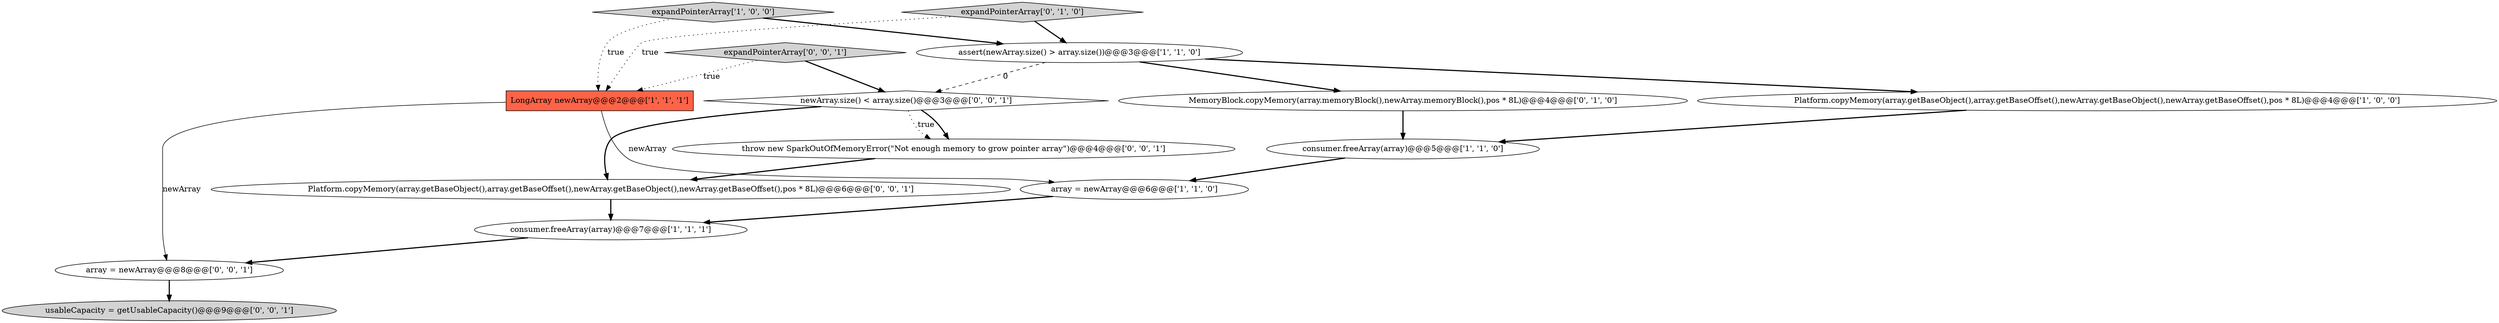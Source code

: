 digraph {
7 [style = filled, label = "MemoryBlock.copyMemory(array.memoryBlock(),newArray.memoryBlock(),pos * 8L)@@@4@@@['0', '1', '0']", fillcolor = white, shape = ellipse image = "AAA0AAABBB2BBB"];
9 [style = filled, label = "array = newArray@@@8@@@['0', '0', '1']", fillcolor = white, shape = ellipse image = "AAA0AAABBB3BBB"];
14 [style = filled, label = "throw new SparkOutOfMemoryError(\"Not enough memory to grow pointer array\")@@@4@@@['0', '0', '1']", fillcolor = white, shape = ellipse image = "AAA0AAABBB3BBB"];
10 [style = filled, label = "usableCapacity = getUsableCapacity()@@@9@@@['0', '0', '1']", fillcolor = lightgray, shape = ellipse image = "AAA0AAABBB3BBB"];
5 [style = filled, label = "expandPointerArray['1', '0', '0']", fillcolor = lightgray, shape = diamond image = "AAA0AAABBB1BBB"];
0 [style = filled, label = "array = newArray@@@6@@@['1', '1', '0']", fillcolor = white, shape = ellipse image = "AAA0AAABBB1BBB"];
12 [style = filled, label = "expandPointerArray['0', '0', '1']", fillcolor = lightgray, shape = diamond image = "AAA0AAABBB3BBB"];
6 [style = filled, label = "LongArray newArray@@@2@@@['1', '1', '1']", fillcolor = tomato, shape = box image = "AAA0AAABBB1BBB"];
8 [style = filled, label = "expandPointerArray['0', '1', '0']", fillcolor = lightgray, shape = diamond image = "AAA0AAABBB2BBB"];
4 [style = filled, label = "consumer.freeArray(array)@@@7@@@['1', '1', '1']", fillcolor = white, shape = ellipse image = "AAA0AAABBB1BBB"];
13 [style = filled, label = "newArray.size() < array.size()@@@3@@@['0', '0', '1']", fillcolor = white, shape = diamond image = "AAA0AAABBB3BBB"];
11 [style = filled, label = "Platform.copyMemory(array.getBaseObject(),array.getBaseOffset(),newArray.getBaseObject(),newArray.getBaseOffset(),pos * 8L)@@@6@@@['0', '0', '1']", fillcolor = white, shape = ellipse image = "AAA0AAABBB3BBB"];
3 [style = filled, label = "Platform.copyMemory(array.getBaseObject(),array.getBaseOffset(),newArray.getBaseObject(),newArray.getBaseOffset(),pos * 8L)@@@4@@@['1', '0', '0']", fillcolor = white, shape = ellipse image = "AAA0AAABBB1BBB"];
1 [style = filled, label = "consumer.freeArray(array)@@@5@@@['1', '1', '0']", fillcolor = white, shape = ellipse image = "AAA0AAABBB1BBB"];
2 [style = filled, label = "assert(newArray.size() > array.size())@@@3@@@['1', '1', '0']", fillcolor = white, shape = ellipse image = "AAA0AAABBB1BBB"];
4->9 [style = bold, label=""];
7->1 [style = bold, label=""];
3->1 [style = bold, label=""];
2->3 [style = bold, label=""];
11->4 [style = bold, label=""];
5->6 [style = dotted, label="true"];
1->0 [style = bold, label=""];
9->10 [style = bold, label=""];
13->11 [style = bold, label=""];
12->13 [style = bold, label=""];
5->2 [style = bold, label=""];
8->6 [style = dotted, label="true"];
8->2 [style = bold, label=""];
12->6 [style = dotted, label="true"];
0->4 [style = bold, label=""];
2->13 [style = dashed, label="0"];
6->9 [style = solid, label="newArray"];
2->7 [style = bold, label=""];
13->14 [style = dotted, label="true"];
14->11 [style = bold, label=""];
13->14 [style = bold, label=""];
6->0 [style = solid, label="newArray"];
}
